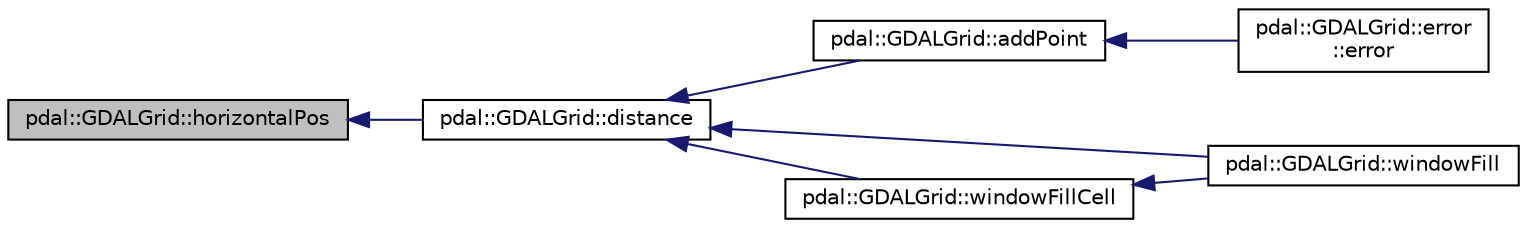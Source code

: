 digraph "pdal::GDALGrid::horizontalPos"
{
  edge [fontname="Helvetica",fontsize="10",labelfontname="Helvetica",labelfontsize="10"];
  node [fontname="Helvetica",fontsize="10",shape=record];
  rankdir="LR";
  Node1 [label="pdal::GDALGrid::horizontalPos",height=0.2,width=0.4,color="black", fillcolor="grey75", style="filled", fontcolor="black"];
  Node1 -> Node2 [dir="back",color="midnightblue",fontsize="10",style="solid",fontname="Helvetica"];
  Node2 [label="pdal::GDALGrid::distance",height=0.2,width=0.4,color="black", fillcolor="white", style="filled",URL="$classpdal_1_1GDALGrid.html#af93a4a87c937433d3d82c050c0bd86bc"];
  Node2 -> Node3 [dir="back",color="midnightblue",fontsize="10",style="solid",fontname="Helvetica"];
  Node3 [label="pdal::GDALGrid::addPoint",height=0.2,width=0.4,color="black", fillcolor="white", style="filled",URL="$classpdal_1_1GDALGrid.html#aa30bd94fd681e2028b534907ba8ec8c7"];
  Node3 -> Node4 [dir="back",color="midnightblue",fontsize="10",style="solid",fontname="Helvetica"];
  Node4 [label="pdal::GDALGrid::error\l::error",height=0.2,width=0.4,color="black", fillcolor="white", style="filled",URL="$structpdal_1_1GDALGrid_1_1error.html#a5d434974154fa575501f14fe275256bf"];
  Node2 -> Node5 [dir="back",color="midnightblue",fontsize="10",style="solid",fontname="Helvetica"];
  Node5 [label="pdal::GDALGrid::windowFill",height=0.2,width=0.4,color="black", fillcolor="white", style="filled",URL="$classpdal_1_1GDALGrid.html#a6d007895673773ba42badba875bb5410"];
  Node2 -> Node6 [dir="back",color="midnightblue",fontsize="10",style="solid",fontname="Helvetica"];
  Node6 [label="pdal::GDALGrid::windowFillCell",height=0.2,width=0.4,color="black", fillcolor="white", style="filled",URL="$classpdal_1_1GDALGrid.html#a3df67e9df954c3b14c421e6319abbc93"];
  Node6 -> Node5 [dir="back",color="midnightblue",fontsize="10",style="solid",fontname="Helvetica"];
}
